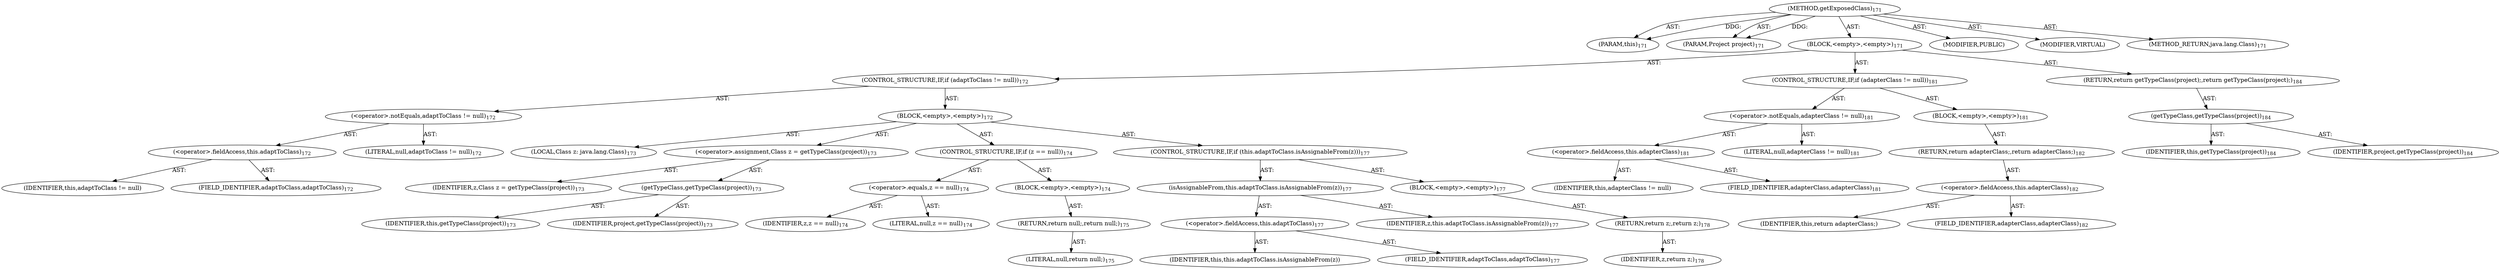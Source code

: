 digraph "getExposedClass" {  
"111669149705" [label = <(METHOD,getExposedClass)<SUB>171</SUB>> ]
"115964116998" [label = <(PARAM,this)<SUB>171</SUB>> ]
"115964117013" [label = <(PARAM,Project project)<SUB>171</SUB>> ]
"25769803788" [label = <(BLOCK,&lt;empty&gt;,&lt;empty&gt;)<SUB>171</SUB>> ]
"47244640259" [label = <(CONTROL_STRUCTURE,IF,if (adaptToClass != null))<SUB>172</SUB>> ]
"30064771098" [label = <(&lt;operator&gt;.notEquals,adaptToClass != null)<SUB>172</SUB>> ]
"30064771099" [label = <(&lt;operator&gt;.fieldAccess,this.adaptToClass)<SUB>172</SUB>> ]
"68719476777" [label = <(IDENTIFIER,this,adaptToClass != null)> ]
"55834574861" [label = <(FIELD_IDENTIFIER,adaptToClass,adaptToClass)<SUB>172</SUB>> ]
"90194313219" [label = <(LITERAL,null,adaptToClass != null)<SUB>172</SUB>> ]
"25769803789" [label = <(BLOCK,&lt;empty&gt;,&lt;empty&gt;)<SUB>172</SUB>> ]
"94489280512" [label = <(LOCAL,Class z: java.lang.Class)<SUB>173</SUB>> ]
"30064771100" [label = <(&lt;operator&gt;.assignment,Class z = getTypeClass(project))<SUB>173</SUB>> ]
"68719476778" [label = <(IDENTIFIER,z,Class z = getTypeClass(project))<SUB>173</SUB>> ]
"30064771101" [label = <(getTypeClass,getTypeClass(project))<SUB>173</SUB>> ]
"68719476744" [label = <(IDENTIFIER,this,getTypeClass(project))<SUB>173</SUB>> ]
"68719476779" [label = <(IDENTIFIER,project,getTypeClass(project))<SUB>173</SUB>> ]
"47244640260" [label = <(CONTROL_STRUCTURE,IF,if (z == null))<SUB>174</SUB>> ]
"30064771102" [label = <(&lt;operator&gt;.equals,z == null)<SUB>174</SUB>> ]
"68719476780" [label = <(IDENTIFIER,z,z == null)<SUB>174</SUB>> ]
"90194313220" [label = <(LITERAL,null,z == null)<SUB>174</SUB>> ]
"25769803790" [label = <(BLOCK,&lt;empty&gt;,&lt;empty&gt;)<SUB>174</SUB>> ]
"146028888068" [label = <(RETURN,return null;,return null;)<SUB>175</SUB>> ]
"90194313221" [label = <(LITERAL,null,return null;)<SUB>175</SUB>> ]
"47244640261" [label = <(CONTROL_STRUCTURE,IF,if (this.adaptToClass.isAssignableFrom(z)))<SUB>177</SUB>> ]
"30064771103" [label = <(isAssignableFrom,this.adaptToClass.isAssignableFrom(z))<SUB>177</SUB>> ]
"30064771104" [label = <(&lt;operator&gt;.fieldAccess,this.adaptToClass)<SUB>177</SUB>> ]
"68719476781" [label = <(IDENTIFIER,this,this.adaptToClass.isAssignableFrom(z))> ]
"55834574862" [label = <(FIELD_IDENTIFIER,adaptToClass,adaptToClass)<SUB>177</SUB>> ]
"68719476782" [label = <(IDENTIFIER,z,this.adaptToClass.isAssignableFrom(z))<SUB>177</SUB>> ]
"25769803791" [label = <(BLOCK,&lt;empty&gt;,&lt;empty&gt;)<SUB>177</SUB>> ]
"146028888069" [label = <(RETURN,return z;,return z;)<SUB>178</SUB>> ]
"68719476783" [label = <(IDENTIFIER,z,return z;)<SUB>178</SUB>> ]
"47244640262" [label = <(CONTROL_STRUCTURE,IF,if (adapterClass != null))<SUB>181</SUB>> ]
"30064771105" [label = <(&lt;operator&gt;.notEquals,adapterClass != null)<SUB>181</SUB>> ]
"30064771106" [label = <(&lt;operator&gt;.fieldAccess,this.adapterClass)<SUB>181</SUB>> ]
"68719476784" [label = <(IDENTIFIER,this,adapterClass != null)> ]
"55834574863" [label = <(FIELD_IDENTIFIER,adapterClass,adapterClass)<SUB>181</SUB>> ]
"90194313222" [label = <(LITERAL,null,adapterClass != null)<SUB>181</SUB>> ]
"25769803792" [label = <(BLOCK,&lt;empty&gt;,&lt;empty&gt;)<SUB>181</SUB>> ]
"146028888070" [label = <(RETURN,return adapterClass;,return adapterClass;)<SUB>182</SUB>> ]
"30064771107" [label = <(&lt;operator&gt;.fieldAccess,this.adapterClass)<SUB>182</SUB>> ]
"68719476785" [label = <(IDENTIFIER,this,return adapterClass;)> ]
"55834574864" [label = <(FIELD_IDENTIFIER,adapterClass,adapterClass)<SUB>182</SUB>> ]
"146028888071" [label = <(RETURN,return getTypeClass(project);,return getTypeClass(project);)<SUB>184</SUB>> ]
"30064771108" [label = <(getTypeClass,getTypeClass(project))<SUB>184</SUB>> ]
"68719476745" [label = <(IDENTIFIER,this,getTypeClass(project))<SUB>184</SUB>> ]
"68719476786" [label = <(IDENTIFIER,project,getTypeClass(project))<SUB>184</SUB>> ]
"133143986200" [label = <(MODIFIER,PUBLIC)> ]
"133143986201" [label = <(MODIFIER,VIRTUAL)> ]
"128849018889" [label = <(METHOD_RETURN,java.lang.Class)<SUB>171</SUB>> ]
  "111669149705" -> "115964116998"  [ label = "AST: "] 
  "111669149705" -> "115964117013"  [ label = "AST: "] 
  "111669149705" -> "25769803788"  [ label = "AST: "] 
  "111669149705" -> "133143986200"  [ label = "AST: "] 
  "111669149705" -> "133143986201"  [ label = "AST: "] 
  "111669149705" -> "128849018889"  [ label = "AST: "] 
  "25769803788" -> "47244640259"  [ label = "AST: "] 
  "25769803788" -> "47244640262"  [ label = "AST: "] 
  "25769803788" -> "146028888071"  [ label = "AST: "] 
  "47244640259" -> "30064771098"  [ label = "AST: "] 
  "47244640259" -> "25769803789"  [ label = "AST: "] 
  "30064771098" -> "30064771099"  [ label = "AST: "] 
  "30064771098" -> "90194313219"  [ label = "AST: "] 
  "30064771099" -> "68719476777"  [ label = "AST: "] 
  "30064771099" -> "55834574861"  [ label = "AST: "] 
  "25769803789" -> "94489280512"  [ label = "AST: "] 
  "25769803789" -> "30064771100"  [ label = "AST: "] 
  "25769803789" -> "47244640260"  [ label = "AST: "] 
  "25769803789" -> "47244640261"  [ label = "AST: "] 
  "30064771100" -> "68719476778"  [ label = "AST: "] 
  "30064771100" -> "30064771101"  [ label = "AST: "] 
  "30064771101" -> "68719476744"  [ label = "AST: "] 
  "30064771101" -> "68719476779"  [ label = "AST: "] 
  "47244640260" -> "30064771102"  [ label = "AST: "] 
  "47244640260" -> "25769803790"  [ label = "AST: "] 
  "30064771102" -> "68719476780"  [ label = "AST: "] 
  "30064771102" -> "90194313220"  [ label = "AST: "] 
  "25769803790" -> "146028888068"  [ label = "AST: "] 
  "146028888068" -> "90194313221"  [ label = "AST: "] 
  "47244640261" -> "30064771103"  [ label = "AST: "] 
  "47244640261" -> "25769803791"  [ label = "AST: "] 
  "30064771103" -> "30064771104"  [ label = "AST: "] 
  "30064771103" -> "68719476782"  [ label = "AST: "] 
  "30064771104" -> "68719476781"  [ label = "AST: "] 
  "30064771104" -> "55834574862"  [ label = "AST: "] 
  "25769803791" -> "146028888069"  [ label = "AST: "] 
  "146028888069" -> "68719476783"  [ label = "AST: "] 
  "47244640262" -> "30064771105"  [ label = "AST: "] 
  "47244640262" -> "25769803792"  [ label = "AST: "] 
  "30064771105" -> "30064771106"  [ label = "AST: "] 
  "30064771105" -> "90194313222"  [ label = "AST: "] 
  "30064771106" -> "68719476784"  [ label = "AST: "] 
  "30064771106" -> "55834574863"  [ label = "AST: "] 
  "25769803792" -> "146028888070"  [ label = "AST: "] 
  "146028888070" -> "30064771107"  [ label = "AST: "] 
  "30064771107" -> "68719476785"  [ label = "AST: "] 
  "30064771107" -> "55834574864"  [ label = "AST: "] 
  "146028888071" -> "30064771108"  [ label = "AST: "] 
  "30064771108" -> "68719476745"  [ label = "AST: "] 
  "30064771108" -> "68719476786"  [ label = "AST: "] 
  "111669149705" -> "115964116998"  [ label = "DDG: "] 
  "111669149705" -> "115964117013"  [ label = "DDG: "] 
}
